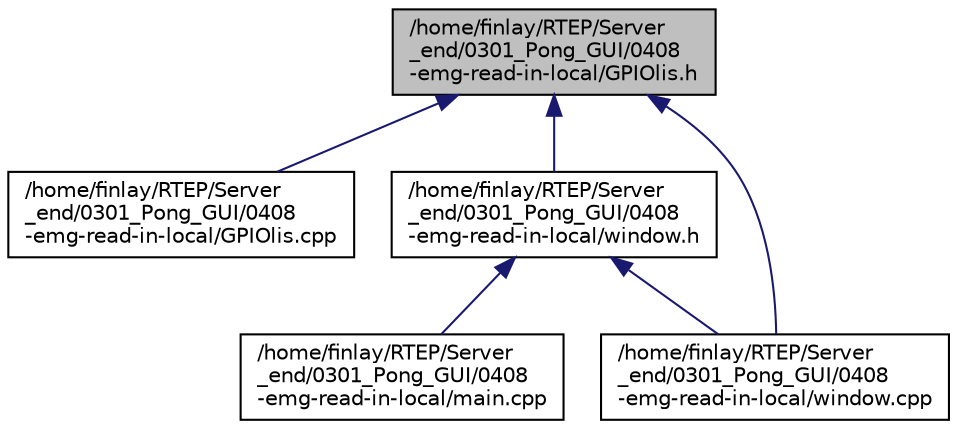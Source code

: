 digraph "/home/finlay/RTEP/Server_end/0301_Pong_GUI/0408-emg-read-in-local/GPIOlis.h"
{
 // LATEX_PDF_SIZE
  edge [fontname="Helvetica",fontsize="10",labelfontname="Helvetica",labelfontsize="10"];
  node [fontname="Helvetica",fontsize="10",shape=record];
  Node1 [label="/home/finlay/RTEP/Server\l_end/0301_Pong_GUI/0408\l-emg-read-in-local/GPIOlis.h",height=0.2,width=0.4,color="black", fillcolor="grey75", style="filled", fontcolor="black",tooltip=" "];
  Node1 -> Node2 [dir="back",color="midnightblue",fontsize="10",style="solid"];
  Node2 [label="/home/finlay/RTEP/Server\l_end/0301_Pong_GUI/0408\l-emg-read-in-local/GPIOlis.cpp",height=0.2,width=0.4,color="black", fillcolor="white", style="filled",URL="$_server__end_20301___pong___g_u_i_20408-emg-read-in-local_2_g_p_i_olis_8cpp.html",tooltip=" "];
  Node1 -> Node3 [dir="back",color="midnightblue",fontsize="10",style="solid"];
  Node3 [label="/home/finlay/RTEP/Server\l_end/0301_Pong_GUI/0408\l-emg-read-in-local/window.h",height=0.2,width=0.4,color="black", fillcolor="white", style="filled",URL="$_server__end_20301___pong___g_u_i_20408-emg-read-in-local_2window_8h.html",tooltip=" "];
  Node3 -> Node4 [dir="back",color="midnightblue",fontsize="10",style="solid"];
  Node4 [label="/home/finlay/RTEP/Server\l_end/0301_Pong_GUI/0408\l-emg-read-in-local/main.cpp",height=0.2,width=0.4,color="black", fillcolor="white", style="filled",URL="$_server__end_20301___pong___g_u_i_20408-emg-read-in-local_2main_8cpp.html",tooltip=" "];
  Node3 -> Node5 [dir="back",color="midnightblue",fontsize="10",style="solid"];
  Node5 [label="/home/finlay/RTEP/Server\l_end/0301_Pong_GUI/0408\l-emg-read-in-local/window.cpp",height=0.2,width=0.4,color="black", fillcolor="white", style="filled",URL="$_server__end_20301___pong___g_u_i_20408-emg-read-in-local_2window_8cpp.html",tooltip=" "];
  Node1 -> Node5 [dir="back",color="midnightblue",fontsize="10",style="solid"];
}
